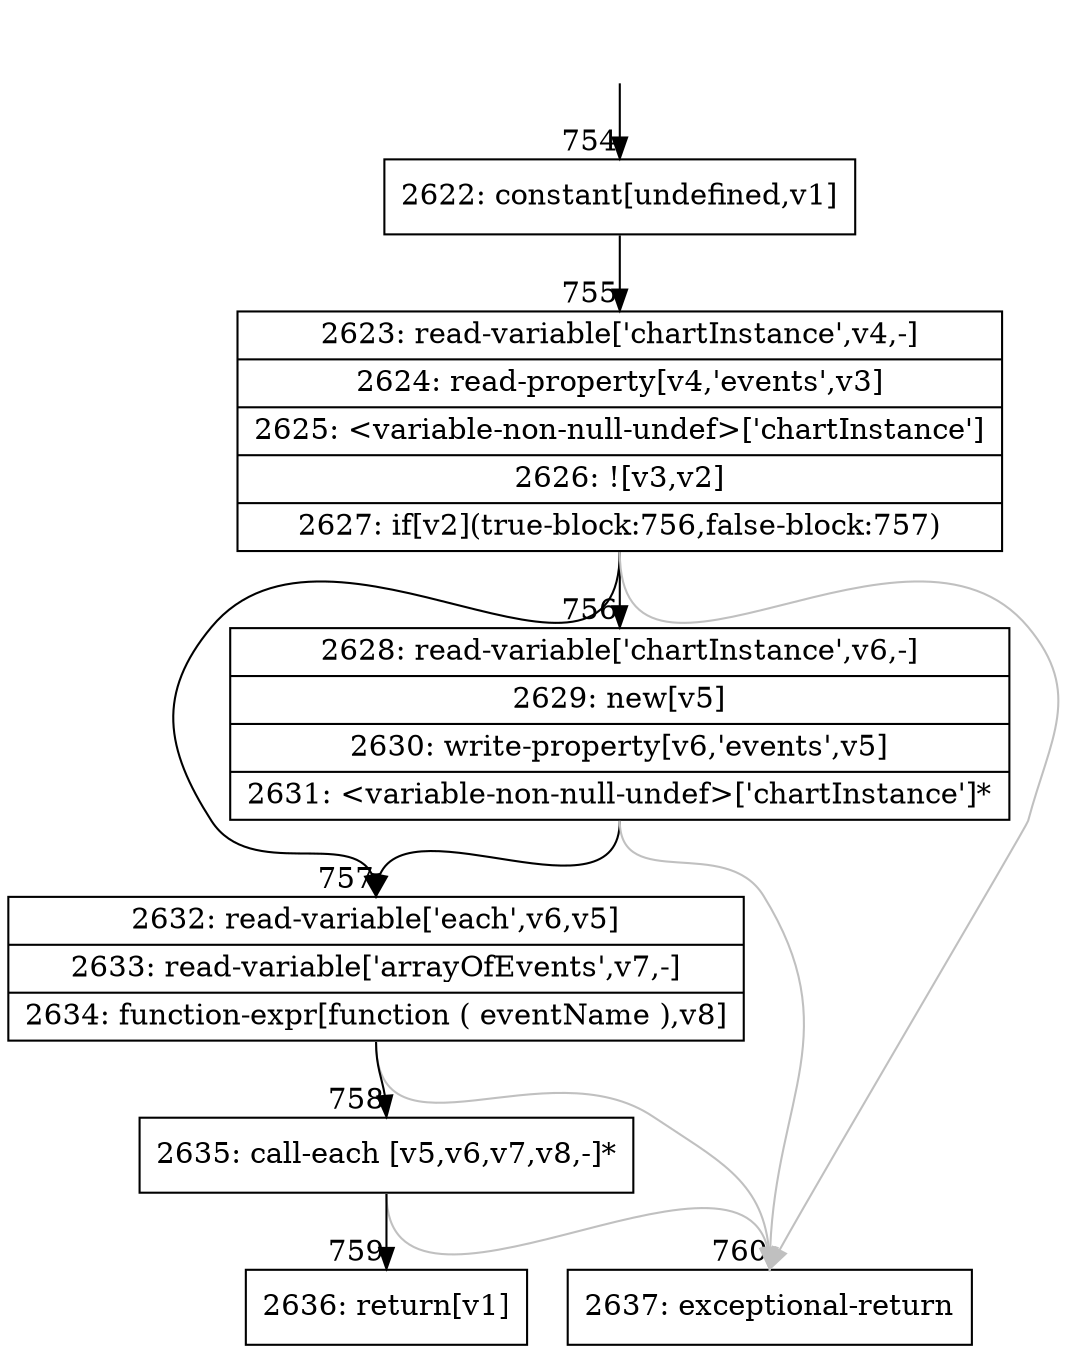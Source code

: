 digraph {
rankdir="TD"
BB_entry80[shape=none,label=""];
BB_entry80 -> BB754 [tailport=s, headport=n, headlabel="    754"]
BB754 [shape=record label="{2622: constant[undefined,v1]}" ] 
BB754 -> BB755 [tailport=s, headport=n, headlabel="      755"]
BB755 [shape=record label="{2623: read-variable['chartInstance',v4,-]|2624: read-property[v4,'events',v3]|2625: \<variable-non-null-undef\>['chartInstance']|2626: ![v3,v2]|2627: if[v2](true-block:756,false-block:757)}" ] 
BB755 -> BB756 [tailport=s, headport=n, headlabel="      756"]
BB755 -> BB757 [tailport=s, headport=n, headlabel="      757"]
BB755 -> BB760 [tailport=s, headport=n, color=gray, headlabel="      760"]
BB756 [shape=record label="{2628: read-variable['chartInstance',v6,-]|2629: new[v5]|2630: write-property[v6,'events',v5]|2631: \<variable-non-null-undef\>['chartInstance']*}" ] 
BB756 -> BB757 [tailport=s, headport=n]
BB756 -> BB760 [tailport=s, headport=n, color=gray]
BB757 [shape=record label="{2632: read-variable['each',v6,v5]|2633: read-variable['arrayOfEvents',v7,-]|2634: function-expr[function ( eventName ),v8]}" ] 
BB757 -> BB758 [tailport=s, headport=n, headlabel="      758"]
BB757 -> BB760 [tailport=s, headport=n, color=gray]
BB758 [shape=record label="{2635: call-each [v5,v6,v7,v8,-]*}" ] 
BB758 -> BB759 [tailport=s, headport=n, headlabel="      759"]
BB758 -> BB760 [tailport=s, headport=n, color=gray]
BB759 [shape=record label="{2636: return[v1]}" ] 
BB760 [shape=record label="{2637: exceptional-return}" ] 
//#$~ 756
}
